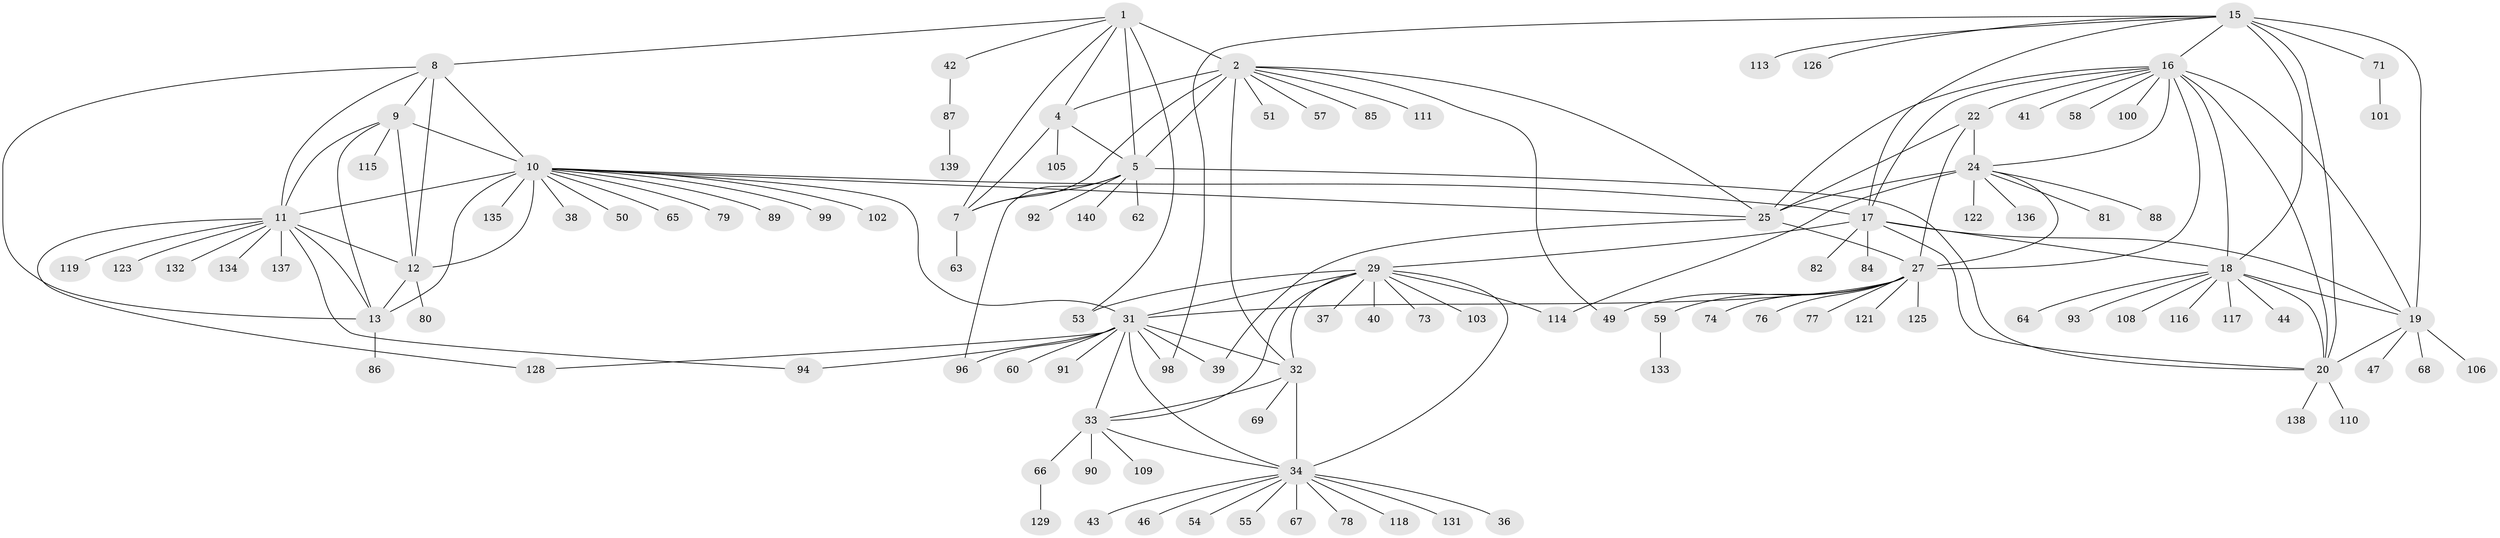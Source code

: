 // original degree distribution, {8: 0.0425531914893617, 10: 0.04964539007092199, 9: 0.02127659574468085, 7: 0.04964539007092199, 12: 0.014184397163120567, 14: 0.014184397163120567, 13: 0.0070921985815602835, 11: 0.028368794326241134, 6: 0.014184397163120567, 16: 0.0070921985815602835, 1: 0.6099290780141844, 2: 0.1347517730496454, 3: 0.0070921985815602835}
// Generated by graph-tools (version 1.1) at 2025/42/03/06/25 10:42:12]
// undirected, 113 vertices, 164 edges
graph export_dot {
graph [start="1"]
  node [color=gray90,style=filled];
  1 [super="+6"];
  2 [super="+3"];
  4;
  5 [super="+75"];
  7 [super="+45"];
  8 [super="+52"];
  9;
  10 [super="+14"];
  11 [super="+107"];
  12;
  13;
  15 [super="+72"];
  16 [super="+23"];
  17 [super="+130"];
  18 [super="+21"];
  19 [super="+104"];
  20 [super="+127"];
  22 [super="+26"];
  24 [super="+28"];
  25 [super="+95"];
  27 [super="+48"];
  29 [super="+30"];
  31 [super="+56"];
  32;
  33 [super="+61"];
  34 [super="+35"];
  36;
  37;
  38 [super="+70"];
  39;
  40;
  41;
  42;
  43 [super="+112"];
  44;
  46;
  47;
  49;
  50;
  51;
  53;
  54;
  55;
  57 [super="+97"];
  58;
  59;
  60;
  62;
  63;
  64;
  65;
  66 [super="+83"];
  67;
  68;
  69;
  71;
  73;
  74;
  76 [super="+120"];
  77;
  78;
  79;
  80;
  81;
  82;
  84;
  85;
  86;
  87;
  88;
  89;
  90;
  91;
  92;
  93 [super="+141"];
  94;
  96;
  98;
  99 [super="+124"];
  100;
  101;
  102;
  103;
  105;
  106;
  108;
  109;
  110;
  111;
  113;
  114;
  115;
  116;
  117;
  118;
  119;
  121;
  122;
  123;
  125;
  126;
  128;
  129;
  131;
  132;
  133;
  134;
  135;
  136;
  137;
  138;
  139;
  140;
  1 -- 2 [weight=4];
  1 -- 4 [weight=2];
  1 -- 5 [weight=2];
  1 -- 7 [weight=2];
  1 -- 8;
  1 -- 42;
  1 -- 53;
  2 -- 4 [weight=2];
  2 -- 5 [weight=2];
  2 -- 7 [weight=2];
  2 -- 25;
  2 -- 32;
  2 -- 49;
  2 -- 51;
  2 -- 111;
  2 -- 85;
  2 -- 57;
  4 -- 5;
  4 -- 7;
  4 -- 105;
  5 -- 7;
  5 -- 20;
  5 -- 62;
  5 -- 92;
  5 -- 96;
  5 -- 140;
  7 -- 63;
  8 -- 9;
  8 -- 10 [weight=2];
  8 -- 11;
  8 -- 12;
  8 -- 13;
  9 -- 10 [weight=2];
  9 -- 11;
  9 -- 12;
  9 -- 13;
  9 -- 115;
  10 -- 11 [weight=2];
  10 -- 12 [weight=2];
  10 -- 13 [weight=2];
  10 -- 17;
  10 -- 25;
  10 -- 99;
  10 -- 102;
  10 -- 65;
  10 -- 38;
  10 -- 135;
  10 -- 79;
  10 -- 50;
  10 -- 89;
  10 -- 31;
  11 -- 12;
  11 -- 13;
  11 -- 94;
  11 -- 119;
  11 -- 123;
  11 -- 128;
  11 -- 132;
  11 -- 134;
  11 -- 137;
  12 -- 13;
  12 -- 80;
  13 -- 86;
  15 -- 16;
  15 -- 17;
  15 -- 18 [weight=2];
  15 -- 19;
  15 -- 20;
  15 -- 71;
  15 -- 98;
  15 -- 113;
  15 -- 126;
  16 -- 17;
  16 -- 18 [weight=2];
  16 -- 19;
  16 -- 20;
  16 -- 41;
  16 -- 58;
  16 -- 100;
  16 -- 22 [weight=2];
  16 -- 24 [weight=2];
  16 -- 25;
  16 -- 27;
  17 -- 18 [weight=2];
  17 -- 19;
  17 -- 20;
  17 -- 29;
  17 -- 82;
  17 -- 84;
  18 -- 19 [weight=2];
  18 -- 20 [weight=2];
  18 -- 44;
  18 -- 93;
  18 -- 108;
  18 -- 116;
  18 -- 117;
  18 -- 64;
  19 -- 20;
  19 -- 47;
  19 -- 68;
  19 -- 106;
  20 -- 110;
  20 -- 138;
  22 -- 24 [weight=4];
  22 -- 25 [weight=2];
  22 -- 27 [weight=2];
  24 -- 25 [weight=2];
  24 -- 27 [weight=2];
  24 -- 81;
  24 -- 88;
  24 -- 114;
  24 -- 122;
  24 -- 136;
  25 -- 27;
  25 -- 39;
  27 -- 31;
  27 -- 49;
  27 -- 59;
  27 -- 74;
  27 -- 76;
  27 -- 121;
  27 -- 125;
  27 -- 77;
  29 -- 31 [weight=2];
  29 -- 32 [weight=2];
  29 -- 33 [weight=2];
  29 -- 34 [weight=4];
  29 -- 40;
  29 -- 53;
  29 -- 103;
  29 -- 114;
  29 -- 37;
  29 -- 73;
  31 -- 32;
  31 -- 33;
  31 -- 34 [weight=2];
  31 -- 39;
  31 -- 60;
  31 -- 91;
  31 -- 94;
  31 -- 96;
  31 -- 98;
  31 -- 128;
  32 -- 33;
  32 -- 34 [weight=2];
  32 -- 69;
  33 -- 34 [weight=2];
  33 -- 66;
  33 -- 90;
  33 -- 109;
  34 -- 36;
  34 -- 46;
  34 -- 54;
  34 -- 78;
  34 -- 118;
  34 -- 131;
  34 -- 67;
  34 -- 55;
  34 -- 43;
  42 -- 87;
  59 -- 133;
  66 -- 129;
  71 -- 101;
  87 -- 139;
}
